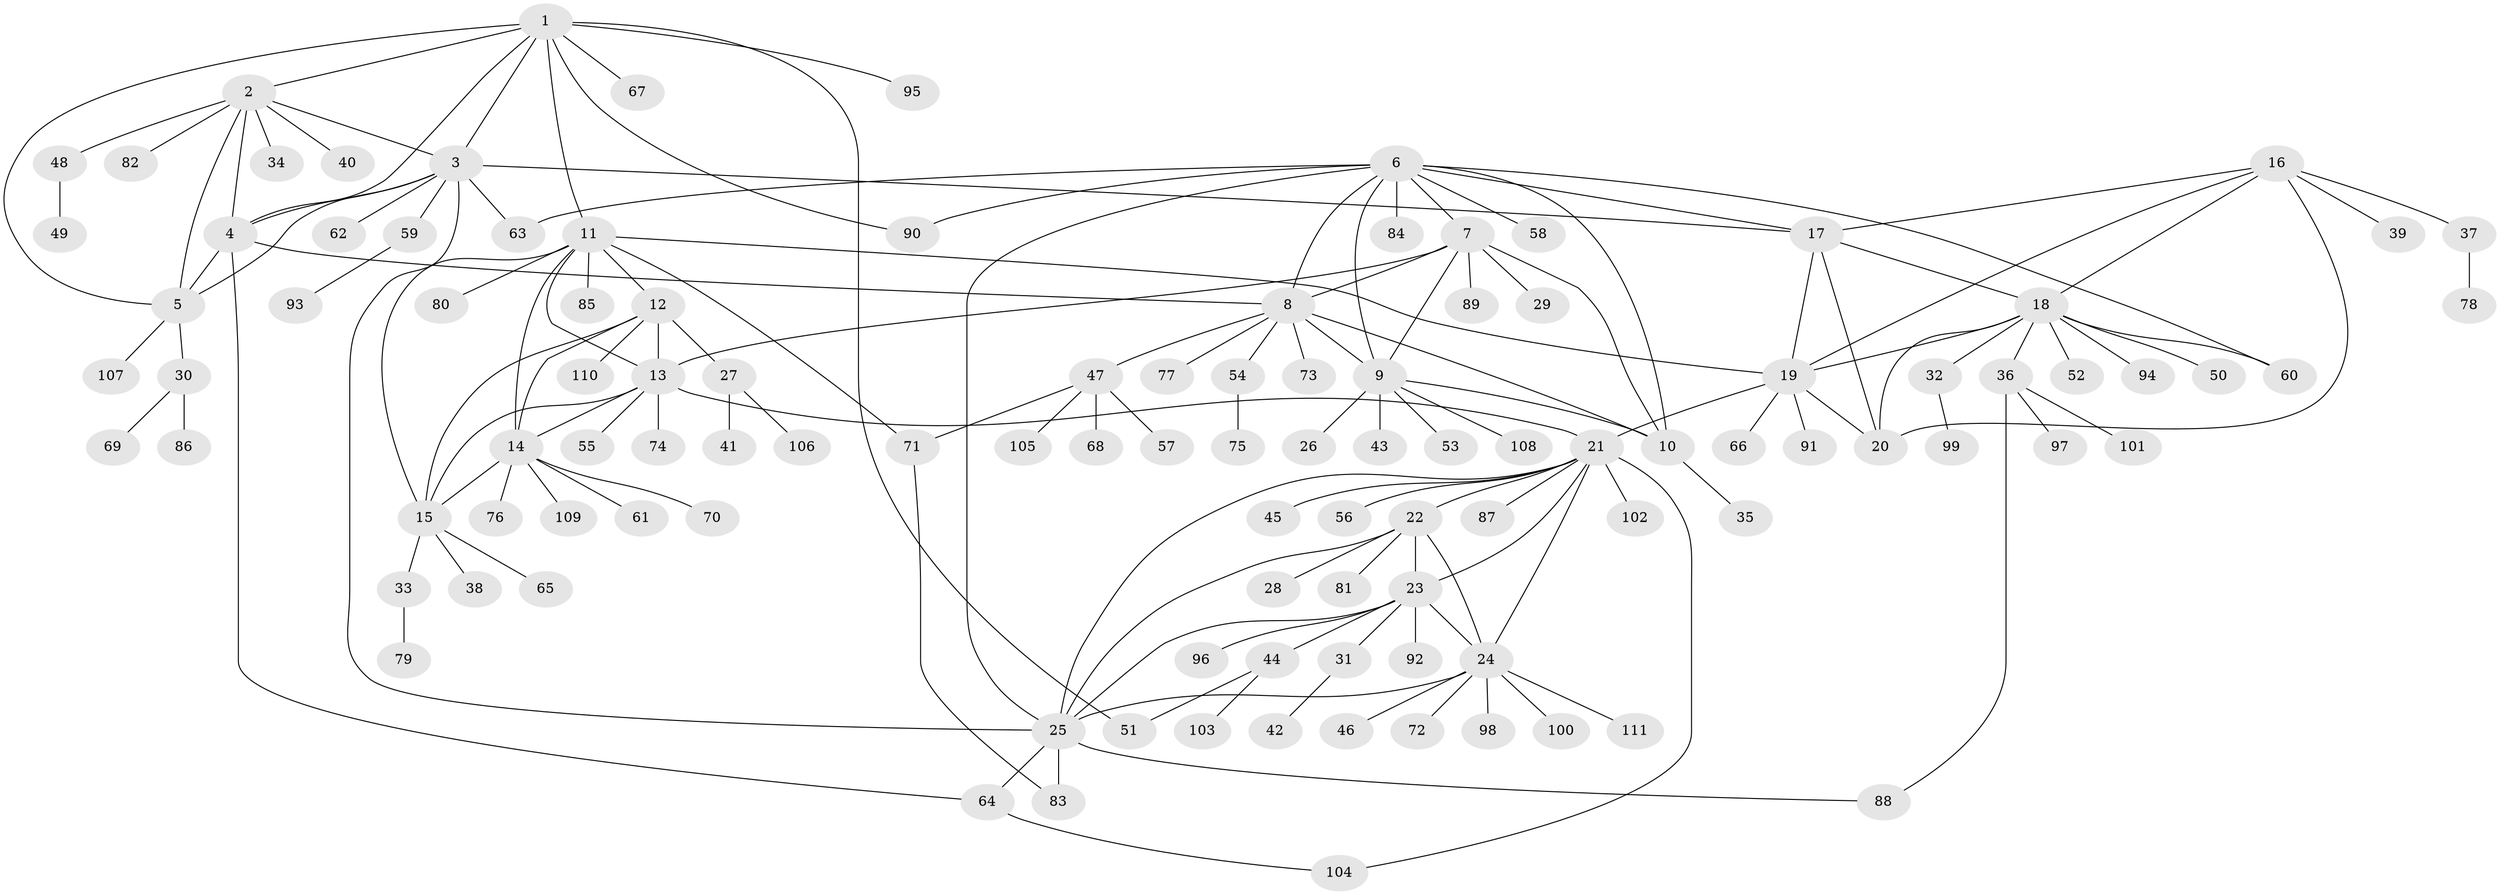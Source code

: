 // coarse degree distribution, {6: 0.14705882352941177, 5: 0.17647058823529413, 7: 0.08823529411764706, 4: 0.11764705882352941, 3: 0.14705882352941177, 9: 0.029411764705882353, 1: 0.20588235294117646, 2: 0.08823529411764706}
// Generated by graph-tools (version 1.1) at 2025/52/03/04/25 22:52:41]
// undirected, 111 vertices, 155 edges
graph export_dot {
  node [color=gray90,style=filled];
  1;
  2;
  3;
  4;
  5;
  6;
  7;
  8;
  9;
  10;
  11;
  12;
  13;
  14;
  15;
  16;
  17;
  18;
  19;
  20;
  21;
  22;
  23;
  24;
  25;
  26;
  27;
  28;
  29;
  30;
  31;
  32;
  33;
  34;
  35;
  36;
  37;
  38;
  39;
  40;
  41;
  42;
  43;
  44;
  45;
  46;
  47;
  48;
  49;
  50;
  51;
  52;
  53;
  54;
  55;
  56;
  57;
  58;
  59;
  60;
  61;
  62;
  63;
  64;
  65;
  66;
  67;
  68;
  69;
  70;
  71;
  72;
  73;
  74;
  75;
  76;
  77;
  78;
  79;
  80;
  81;
  82;
  83;
  84;
  85;
  86;
  87;
  88;
  89;
  90;
  91;
  92;
  93;
  94;
  95;
  96;
  97;
  98;
  99;
  100;
  101;
  102;
  103;
  104;
  105;
  106;
  107;
  108;
  109;
  110;
  111;
  1 -- 2;
  1 -- 3;
  1 -- 4;
  1 -- 5;
  1 -- 11;
  1 -- 51;
  1 -- 67;
  1 -- 90;
  1 -- 95;
  2 -- 3;
  2 -- 4;
  2 -- 5;
  2 -- 34;
  2 -- 40;
  2 -- 48;
  2 -- 82;
  3 -- 4;
  3 -- 5;
  3 -- 17;
  3 -- 25;
  3 -- 59;
  3 -- 62;
  3 -- 63;
  4 -- 5;
  4 -- 8;
  4 -- 64;
  5 -- 30;
  5 -- 107;
  6 -- 7;
  6 -- 8;
  6 -- 9;
  6 -- 10;
  6 -- 17;
  6 -- 25;
  6 -- 58;
  6 -- 60;
  6 -- 63;
  6 -- 84;
  6 -- 90;
  7 -- 8;
  7 -- 9;
  7 -- 10;
  7 -- 13;
  7 -- 29;
  7 -- 89;
  8 -- 9;
  8 -- 10;
  8 -- 47;
  8 -- 54;
  8 -- 73;
  8 -- 77;
  9 -- 10;
  9 -- 26;
  9 -- 43;
  9 -- 53;
  9 -- 108;
  10 -- 35;
  11 -- 12;
  11 -- 13;
  11 -- 14;
  11 -- 15;
  11 -- 19;
  11 -- 71;
  11 -- 80;
  11 -- 85;
  12 -- 13;
  12 -- 14;
  12 -- 15;
  12 -- 27;
  12 -- 110;
  13 -- 14;
  13 -- 15;
  13 -- 21;
  13 -- 55;
  13 -- 74;
  14 -- 15;
  14 -- 61;
  14 -- 70;
  14 -- 76;
  14 -- 109;
  15 -- 33;
  15 -- 38;
  15 -- 65;
  16 -- 17;
  16 -- 18;
  16 -- 19;
  16 -- 20;
  16 -- 37;
  16 -- 39;
  17 -- 18;
  17 -- 19;
  17 -- 20;
  18 -- 19;
  18 -- 20;
  18 -- 32;
  18 -- 36;
  18 -- 50;
  18 -- 52;
  18 -- 60;
  18 -- 94;
  19 -- 20;
  19 -- 21;
  19 -- 66;
  19 -- 91;
  21 -- 22;
  21 -- 23;
  21 -- 24;
  21 -- 25;
  21 -- 45;
  21 -- 56;
  21 -- 87;
  21 -- 102;
  21 -- 104;
  22 -- 23;
  22 -- 24;
  22 -- 25;
  22 -- 28;
  22 -- 81;
  23 -- 24;
  23 -- 25;
  23 -- 31;
  23 -- 44;
  23 -- 92;
  23 -- 96;
  24 -- 25;
  24 -- 46;
  24 -- 72;
  24 -- 98;
  24 -- 100;
  24 -- 111;
  25 -- 64;
  25 -- 83;
  25 -- 88;
  27 -- 41;
  27 -- 106;
  30 -- 69;
  30 -- 86;
  31 -- 42;
  32 -- 99;
  33 -- 79;
  36 -- 88;
  36 -- 97;
  36 -- 101;
  37 -- 78;
  44 -- 51;
  44 -- 103;
  47 -- 57;
  47 -- 68;
  47 -- 71;
  47 -- 105;
  48 -- 49;
  54 -- 75;
  59 -- 93;
  64 -- 104;
  71 -- 83;
}
